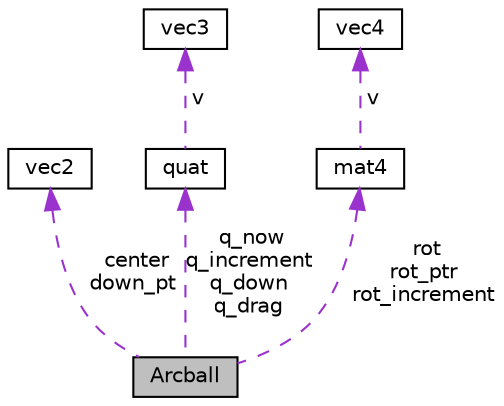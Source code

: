 digraph "Arcball"
{
  edge [fontname="Helvetica",fontsize="10",labelfontname="Helvetica",labelfontsize="10"];
  node [fontname="Helvetica",fontsize="10",shape=record];
  Node1 [label="Arcball",height=0.2,width=0.4,color="black", fillcolor="grey75", style="filled", fontcolor="black"];
  Node2 -> Node1 [dir="back",color="darkorchid3",fontsize="10",style="dashed",label=" center\ndown_pt" ,fontname="Helvetica"];
  Node2 [label="vec2",height=0.2,width=0.4,color="black", fillcolor="white", style="filled",URL="$classvec2.html"];
  Node3 -> Node1 [dir="back",color="darkorchid3",fontsize="10",style="dashed",label=" q_now\nq_increment\nq_down\nq_drag" ,fontname="Helvetica"];
  Node3 [label="quat",height=0.2,width=0.4,color="black", fillcolor="white", style="filled",URL="$classquat.html"];
  Node4 -> Node3 [dir="back",color="darkorchid3",fontsize="10",style="dashed",label=" v" ,fontname="Helvetica"];
  Node4 [label="vec3",height=0.2,width=0.4,color="black", fillcolor="white", style="filled",URL="$classvec3.html"];
  Node5 -> Node1 [dir="back",color="darkorchid3",fontsize="10",style="dashed",label=" rot\nrot_ptr\nrot_increment" ,fontname="Helvetica"];
  Node5 [label="mat4",height=0.2,width=0.4,color="black", fillcolor="white", style="filled",URL="$classmat4.html"];
  Node6 -> Node5 [dir="back",color="darkorchid3",fontsize="10",style="dashed",label=" v" ,fontname="Helvetica"];
  Node6 [label="vec4",height=0.2,width=0.4,color="black", fillcolor="white", style="filled",URL="$classvec4.html"];
}
